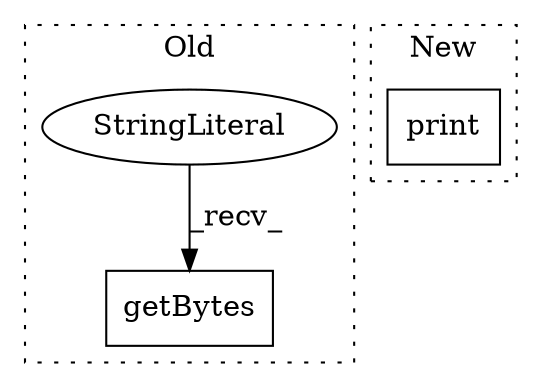 digraph G {
subgraph cluster0 {
1 [label="getBytes" a="32" s="5888" l="10" shape="box"];
3 [label="StringLiteral" a="45" s="5869" l="18" shape="ellipse"];
label = "Old";
style="dotted";
}
subgraph cluster1 {
2 [label="print" a="32" s="5824,5891" l="6,1" shape="box"];
label = "New";
style="dotted";
}
3 -> 1 [label="_recv_"];
}